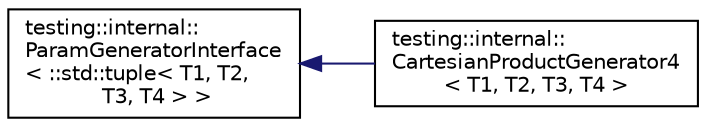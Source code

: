 digraph "类继承关系图"
{
 // LATEX_PDF_SIZE
  edge [fontname="Helvetica",fontsize="10",labelfontname="Helvetica",labelfontsize="10"];
  node [fontname="Helvetica",fontsize="10",shape=record];
  rankdir="LR";
  Node0 [label="testing::internal::\lParamGeneratorInterface\l\< ::std::tuple\< T1, T2,\l T3, T4 \> \>",height=0.2,width=0.4,color="black", fillcolor="white", style="filled",URL="$classtesting_1_1internal_1_1ParamGeneratorInterface.html",tooltip=" "];
  Node0 -> Node1 [dir="back",color="midnightblue",fontsize="10",style="solid",fontname="Helvetica"];
  Node1 [label="testing::internal::\lCartesianProductGenerator4\l\< T1, T2, T3, T4 \>",height=0.2,width=0.4,color="black", fillcolor="white", style="filled",URL="$classtesting_1_1internal_1_1CartesianProductGenerator4.html",tooltip=" "];
}
